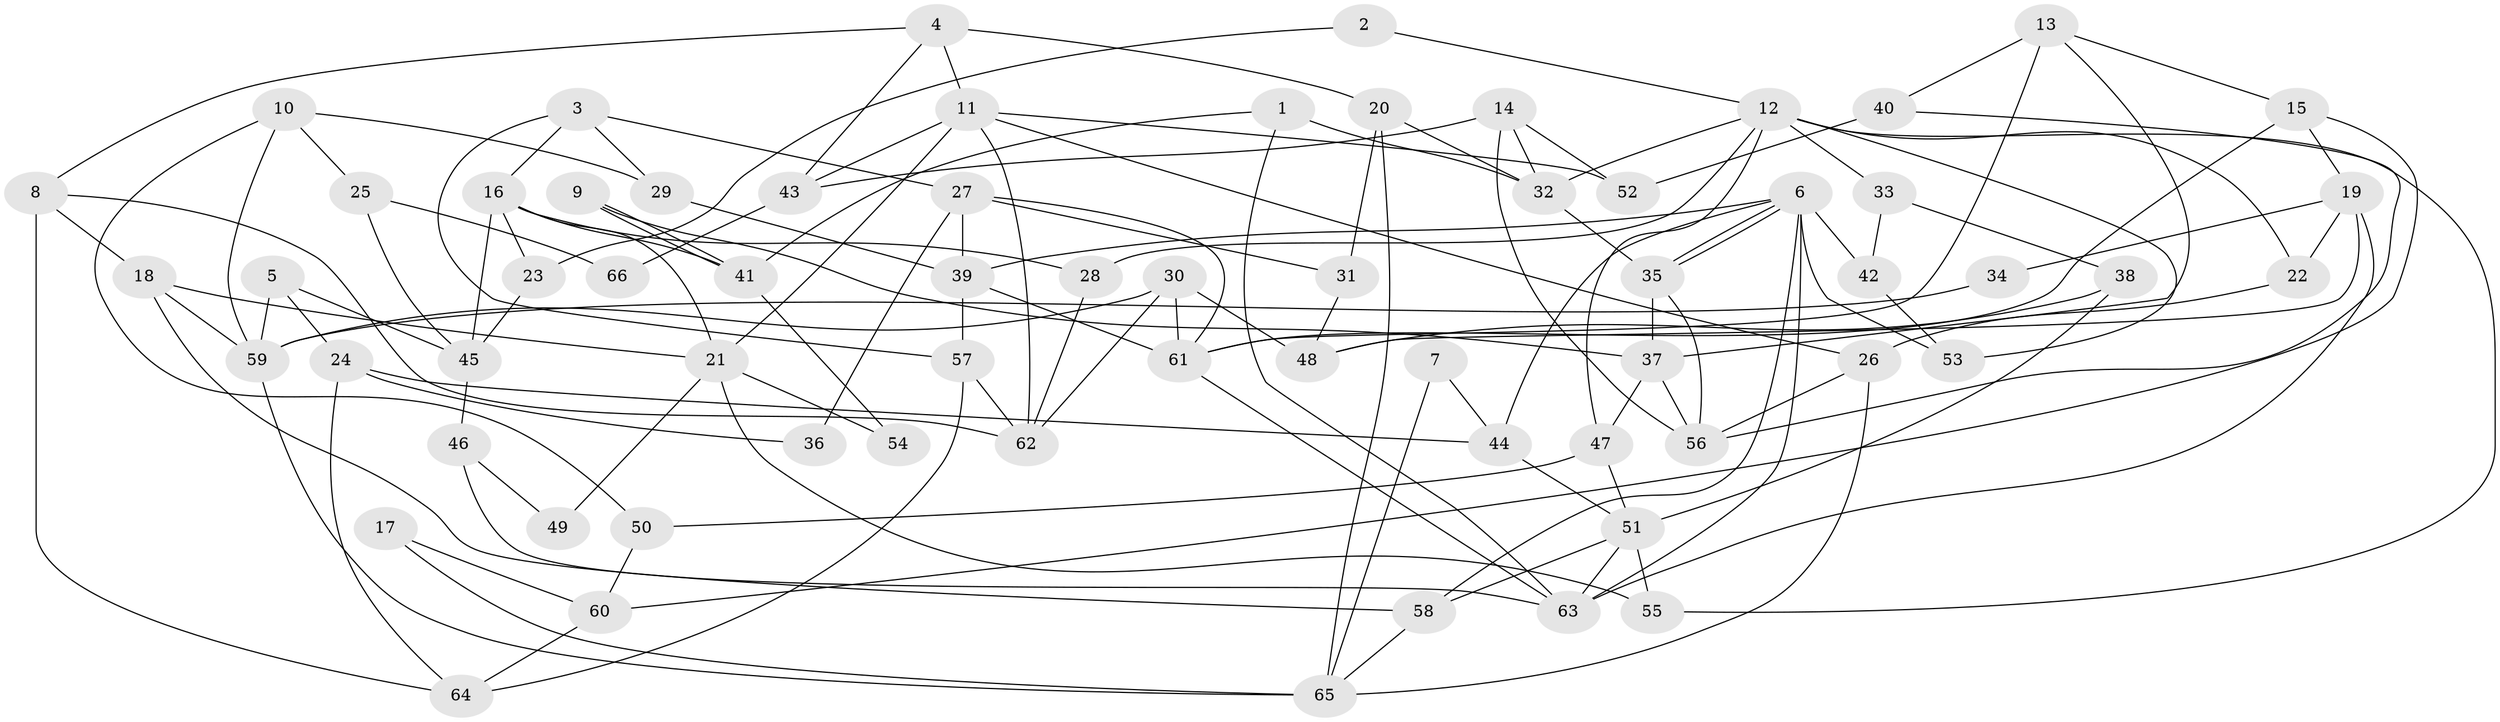 // coarse degree distribution, {2: 0.18181818181818182, 6: 0.12121212121212122, 4: 0.18181818181818182, 5: 0.15151515151515152, 7: 0.09090909090909091, 3: 0.21212121212121213, 10: 0.030303030303030304, 13: 0.030303030303030304}
// Generated by graph-tools (version 1.1) at 2025/54/03/04/25 21:54:39]
// undirected, 66 vertices, 132 edges
graph export_dot {
graph [start="1"]
  node [color=gray90,style=filled];
  1;
  2;
  3;
  4;
  5;
  6;
  7;
  8;
  9;
  10;
  11;
  12;
  13;
  14;
  15;
  16;
  17;
  18;
  19;
  20;
  21;
  22;
  23;
  24;
  25;
  26;
  27;
  28;
  29;
  30;
  31;
  32;
  33;
  34;
  35;
  36;
  37;
  38;
  39;
  40;
  41;
  42;
  43;
  44;
  45;
  46;
  47;
  48;
  49;
  50;
  51;
  52;
  53;
  54;
  55;
  56;
  57;
  58;
  59;
  60;
  61;
  62;
  63;
  64;
  65;
  66;
  1 -- 63;
  1 -- 32;
  1 -- 41;
  2 -- 12;
  2 -- 23;
  3 -- 27;
  3 -- 57;
  3 -- 16;
  3 -- 29;
  4 -- 20;
  4 -- 43;
  4 -- 8;
  4 -- 11;
  5 -- 59;
  5 -- 24;
  5 -- 45;
  6 -- 42;
  6 -- 35;
  6 -- 35;
  6 -- 39;
  6 -- 44;
  6 -- 53;
  6 -- 58;
  6 -- 63;
  7 -- 44;
  7 -- 65;
  8 -- 62;
  8 -- 18;
  8 -- 64;
  9 -- 41;
  9 -- 41;
  9 -- 37;
  10 -- 29;
  10 -- 59;
  10 -- 25;
  10 -- 50;
  11 -- 62;
  11 -- 21;
  11 -- 26;
  11 -- 43;
  11 -- 52;
  12 -- 47;
  12 -- 55;
  12 -- 22;
  12 -- 28;
  12 -- 32;
  12 -- 33;
  12 -- 53;
  13 -- 37;
  13 -- 61;
  13 -- 15;
  13 -- 40;
  14 -- 52;
  14 -- 32;
  14 -- 43;
  14 -- 56;
  15 -- 61;
  15 -- 19;
  15 -- 60;
  16 -- 41;
  16 -- 21;
  16 -- 23;
  16 -- 28;
  16 -- 45;
  17 -- 60;
  17 -- 65;
  18 -- 21;
  18 -- 58;
  18 -- 59;
  19 -- 63;
  19 -- 22;
  19 -- 34;
  19 -- 48;
  20 -- 32;
  20 -- 65;
  20 -- 31;
  21 -- 49;
  21 -- 54;
  21 -- 55;
  22 -- 26;
  23 -- 45;
  24 -- 44;
  24 -- 64;
  24 -- 36;
  25 -- 45;
  25 -- 66;
  26 -- 56;
  26 -- 65;
  27 -- 31;
  27 -- 39;
  27 -- 36;
  27 -- 61;
  28 -- 62;
  29 -- 39;
  30 -- 62;
  30 -- 59;
  30 -- 48;
  30 -- 61;
  31 -- 48;
  32 -- 35;
  33 -- 38;
  33 -- 42;
  34 -- 59;
  35 -- 56;
  35 -- 37;
  37 -- 56;
  37 -- 47;
  38 -- 48;
  38 -- 51;
  39 -- 61;
  39 -- 57;
  40 -- 56;
  40 -- 52;
  41 -- 54;
  42 -- 53;
  43 -- 66;
  44 -- 51;
  45 -- 46;
  46 -- 63;
  46 -- 49;
  47 -- 51;
  47 -- 50;
  50 -- 60;
  51 -- 63;
  51 -- 58;
  51 -- 55;
  57 -- 64;
  57 -- 62;
  58 -- 65;
  59 -- 65;
  60 -- 64;
  61 -- 63;
}

